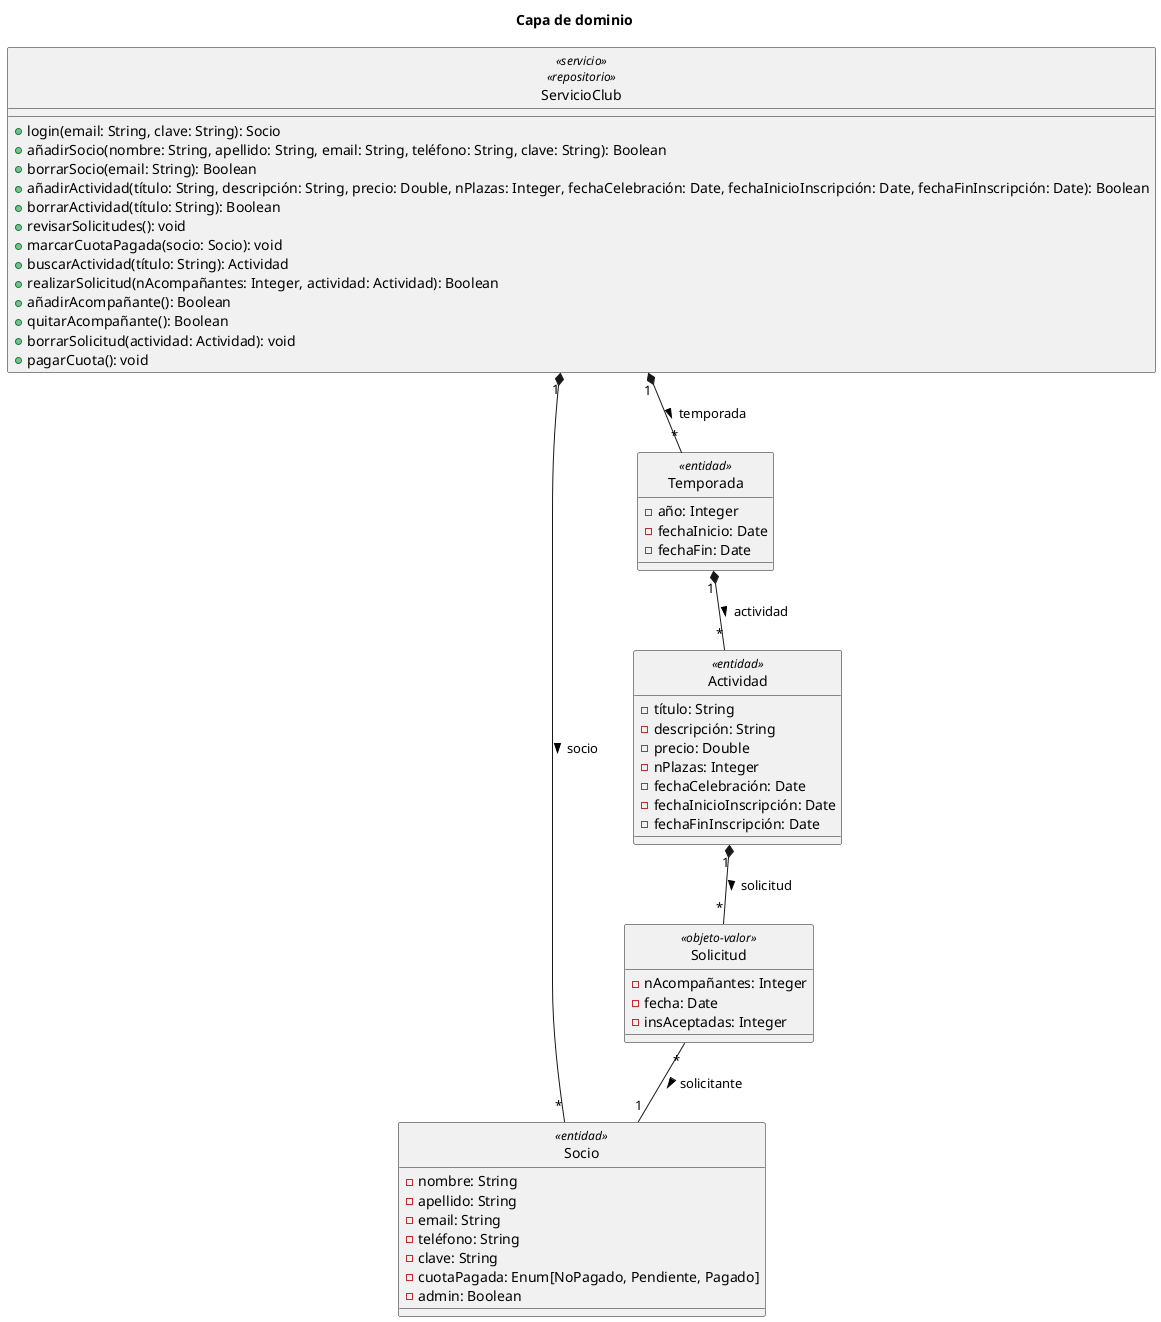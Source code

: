 @startuml
title "Capa de dominio"
hide circle
'skinparam classAttributeIconSize 0

class ServicioClub <<servicio>> <<repositorio>> {
    + login(email: String, clave: String): Socio
    + añadirSocio(nombre: String, apellido: String, email: String, teléfono: String, clave: String): Boolean
    + borrarSocio(email: String): Boolean
    + añadirActividad(título: String, descripción: String, precio: Double, nPlazas: Integer, fechaCelebración: Date, fechaInicioInscripción: Date, fechaFinInscripción: Date): Boolean
    + borrarActividad(título: String): Boolean
    + revisarSolicitudes(): void
    + marcarCuotaPagada(socio: Socio): void
    + buscarActividad(título: String): Actividad
    + realizarSolicitud(nAcompañantes: Integer, actividad: Actividad): Boolean
    + añadirAcompañante(): Boolean
    + quitarAcompañante(): Boolean
    + borrarSolicitud(actividad: Actividad): void
    + pagarCuota(): void
}

class Socio <<entidad>> {
- nombre: String
- apellido: String
- email: String
- teléfono: String
- clave: String
- cuotaPagada: Enum[NoPagado, Pendiente, Pagado]
- admin: Boolean
}

class Actividad <<entidad>> {
- título: String
- descripción: String
- precio: Double
- nPlazas: Integer
- fechaCelebración: Date
- fechaInicioInscripción: Date
- fechaFinInscripción: Date
}

class Solicitud <<objeto-valor>> {
- nAcompañantes: Integer
- fecha: Date
- insAceptadas: Integer
}

class Temporada <<entidad>> {
- año: Integer
- fechaInicio: Date
- fechaFin: Date
}

Solicitud "*" -- "1" Socio : > solicitante
Actividad "1" *-- "*" Solicitud : > solicitud
Temporada "1" *-- "*" Actividad : > actividad
ServicioClub "1" *-- "*" Socio : > socio
ServicioClub "1" *-- "*" Temporada : > temporada

@enduml